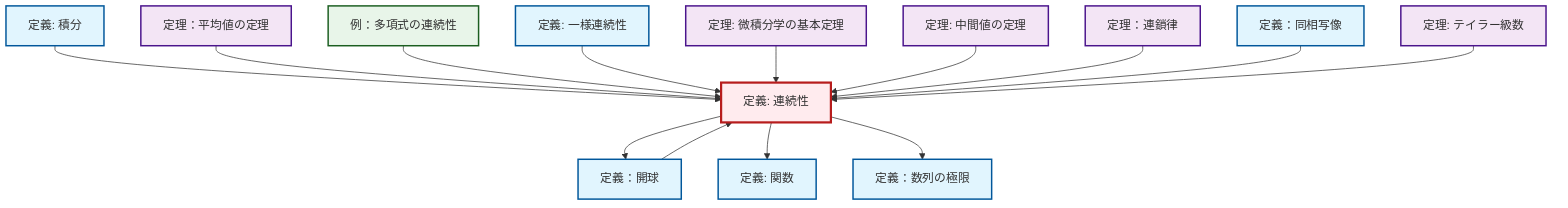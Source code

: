 graph TD
    classDef definition fill:#e1f5fe,stroke:#01579b,stroke-width:2px
    classDef theorem fill:#f3e5f5,stroke:#4a148c,stroke-width:2px
    classDef axiom fill:#fff3e0,stroke:#e65100,stroke-width:2px
    classDef example fill:#e8f5e9,stroke:#1b5e20,stroke-width:2px
    classDef current fill:#ffebee,stroke:#b71c1c,stroke-width:3px
    def-limit["定義：数列の極限"]:::definition
    thm-taylor-series["定理: テイラー級数"]:::theorem
    def-continuity["定義: 連続性"]:::definition
    thm-mean-value["定理：平均値の定理"]:::theorem
    thm-intermediate-value["定理: 中間値の定理"]:::theorem
    def-integral["定義: 積分"]:::definition
    def-open-ball["定義：開球"]:::definition
    def-homeomorphism["定義：同相写像"]:::definition
    thm-chain-rule["定理：連鎖律"]:::theorem
    ex-polynomial-continuity["例：多項式の連続性"]:::example
    thm-fundamental-calculus["定理: 微積分学の基本定理"]:::theorem
    def-uniform-continuity["定義: 一様連続性"]:::definition
    def-function["定義: 関数"]:::definition
    def-integral --> def-continuity
    thm-mean-value --> def-continuity
    def-continuity --> def-open-ball
    def-open-ball --> def-continuity
    ex-polynomial-continuity --> def-continuity
    def-uniform-continuity --> def-continuity
    def-continuity --> def-function
    def-continuity --> def-limit
    thm-fundamental-calculus --> def-continuity
    thm-intermediate-value --> def-continuity
    thm-chain-rule --> def-continuity
    def-homeomorphism --> def-continuity
    thm-taylor-series --> def-continuity
    class def-continuity current